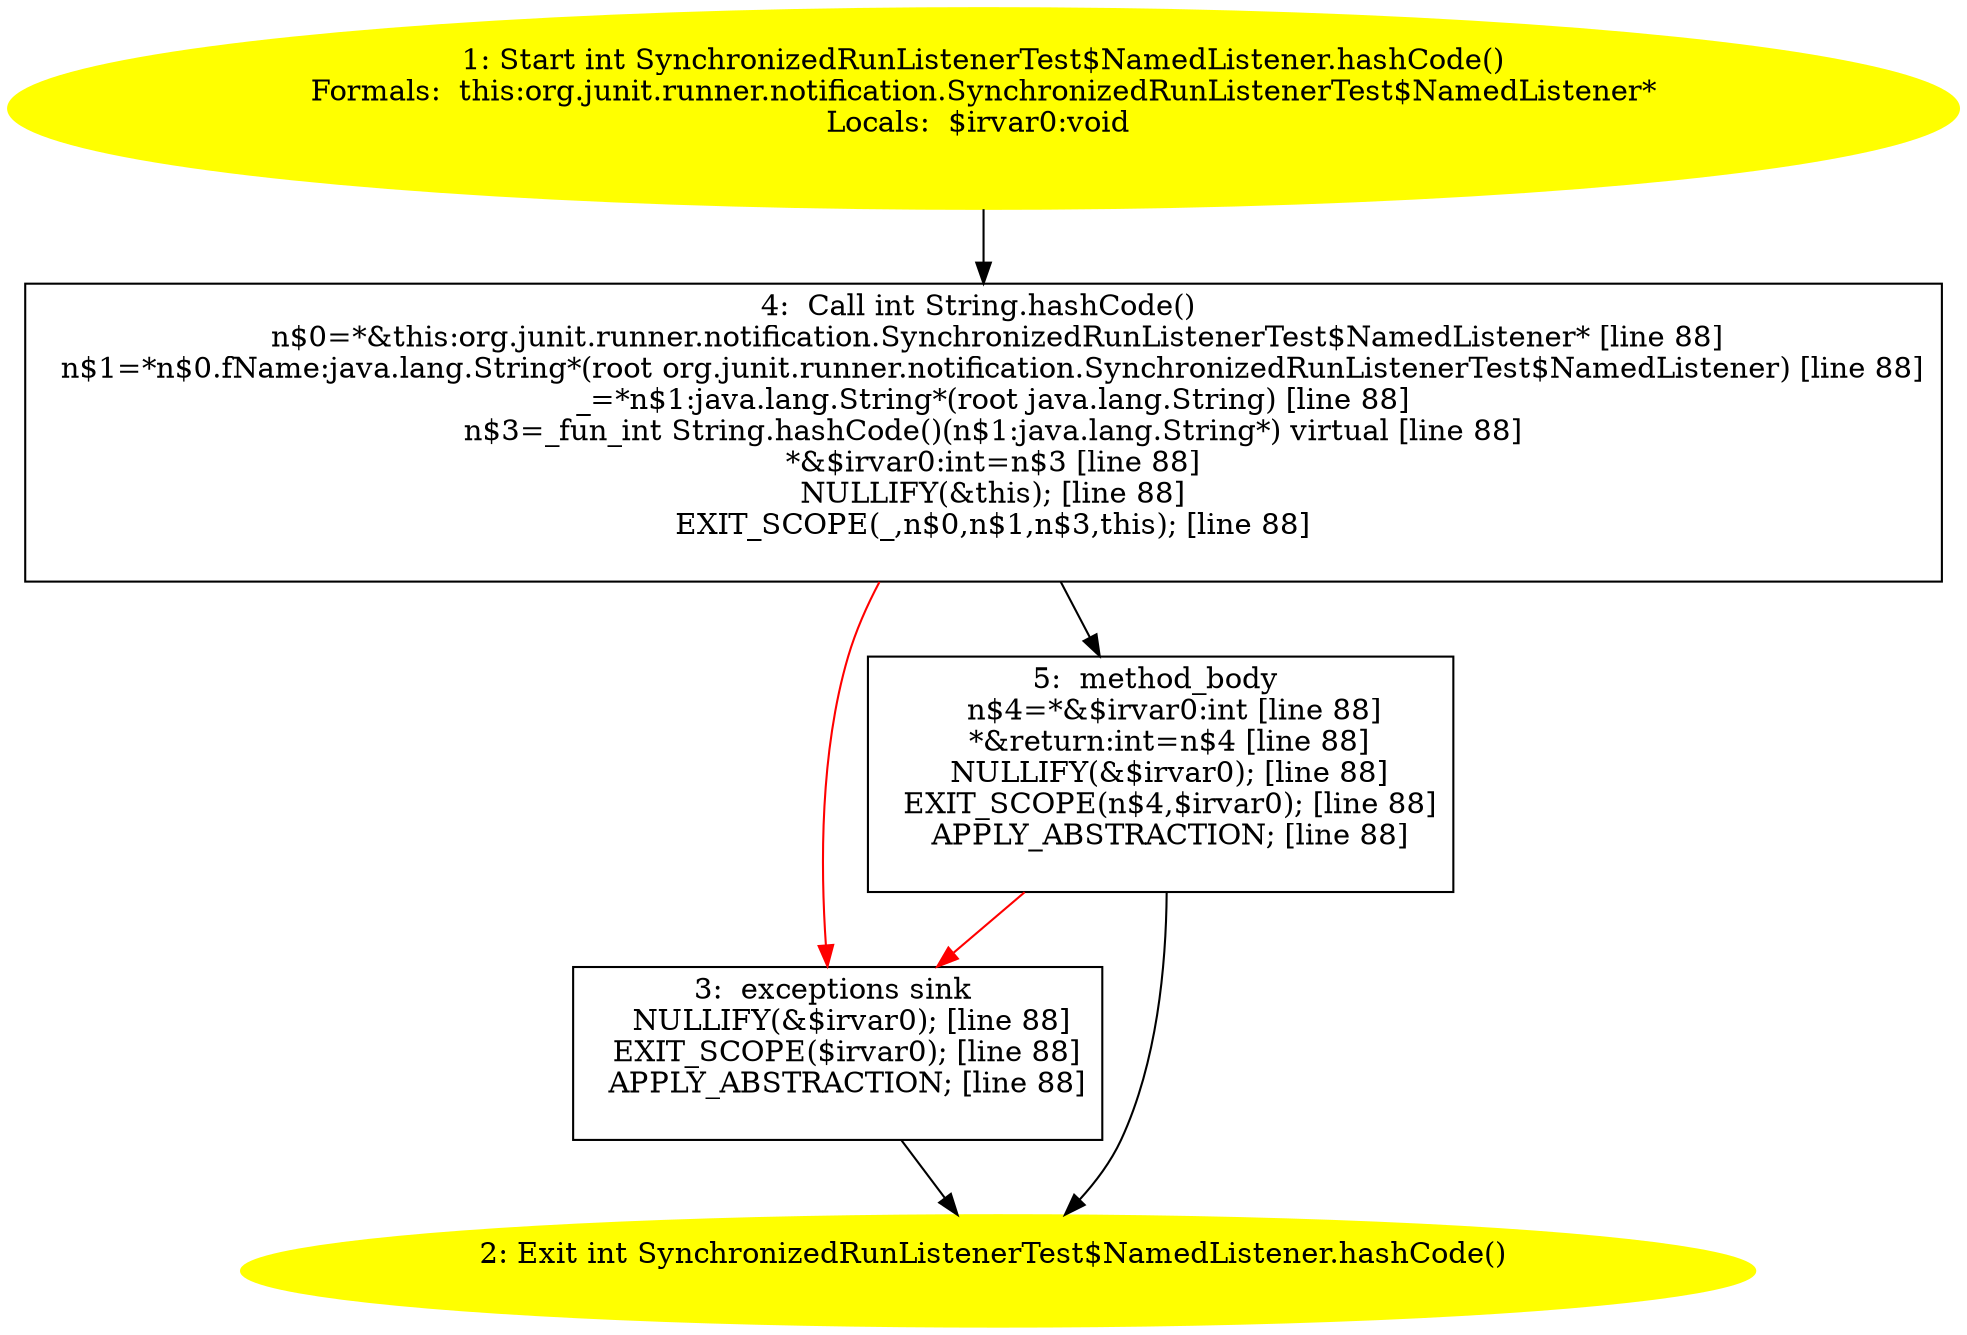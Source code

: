 /* @generated */
digraph cfg {
"org.junit.runner.notification.SynchronizedRunListenerTest$NamedListener.hashCode():int.4c3bbdd1e7fe0e9bc9f44305ad8caab3_1" [label="1: Start int SynchronizedRunListenerTest$NamedListener.hashCode()\nFormals:  this:org.junit.runner.notification.SynchronizedRunListenerTest$NamedListener*\nLocals:  $irvar0:void \n  " color=yellow style=filled]
	

	 "org.junit.runner.notification.SynchronizedRunListenerTest$NamedListener.hashCode():int.4c3bbdd1e7fe0e9bc9f44305ad8caab3_1" -> "org.junit.runner.notification.SynchronizedRunListenerTest$NamedListener.hashCode():int.4c3bbdd1e7fe0e9bc9f44305ad8caab3_4" ;
"org.junit.runner.notification.SynchronizedRunListenerTest$NamedListener.hashCode():int.4c3bbdd1e7fe0e9bc9f44305ad8caab3_2" [label="2: Exit int SynchronizedRunListenerTest$NamedListener.hashCode() \n  " color=yellow style=filled]
	

"org.junit.runner.notification.SynchronizedRunListenerTest$NamedListener.hashCode():int.4c3bbdd1e7fe0e9bc9f44305ad8caab3_3" [label="3:  exceptions sink \n   NULLIFY(&$irvar0); [line 88]\n  EXIT_SCOPE($irvar0); [line 88]\n  APPLY_ABSTRACTION; [line 88]\n " shape="box"]
	

	 "org.junit.runner.notification.SynchronizedRunListenerTest$NamedListener.hashCode():int.4c3bbdd1e7fe0e9bc9f44305ad8caab3_3" -> "org.junit.runner.notification.SynchronizedRunListenerTest$NamedListener.hashCode():int.4c3bbdd1e7fe0e9bc9f44305ad8caab3_2" ;
"org.junit.runner.notification.SynchronizedRunListenerTest$NamedListener.hashCode():int.4c3bbdd1e7fe0e9bc9f44305ad8caab3_4" [label="4:  Call int String.hashCode() \n   n$0=*&this:org.junit.runner.notification.SynchronizedRunListenerTest$NamedListener* [line 88]\n  n$1=*n$0.fName:java.lang.String*(root org.junit.runner.notification.SynchronizedRunListenerTest$NamedListener) [line 88]\n  _=*n$1:java.lang.String*(root java.lang.String) [line 88]\n  n$3=_fun_int String.hashCode()(n$1:java.lang.String*) virtual [line 88]\n  *&$irvar0:int=n$3 [line 88]\n  NULLIFY(&this); [line 88]\n  EXIT_SCOPE(_,n$0,n$1,n$3,this); [line 88]\n " shape="box"]
	

	 "org.junit.runner.notification.SynchronizedRunListenerTest$NamedListener.hashCode():int.4c3bbdd1e7fe0e9bc9f44305ad8caab3_4" -> "org.junit.runner.notification.SynchronizedRunListenerTest$NamedListener.hashCode():int.4c3bbdd1e7fe0e9bc9f44305ad8caab3_5" ;
	 "org.junit.runner.notification.SynchronizedRunListenerTest$NamedListener.hashCode():int.4c3bbdd1e7fe0e9bc9f44305ad8caab3_4" -> "org.junit.runner.notification.SynchronizedRunListenerTest$NamedListener.hashCode():int.4c3bbdd1e7fe0e9bc9f44305ad8caab3_3" [color="red" ];
"org.junit.runner.notification.SynchronizedRunListenerTest$NamedListener.hashCode():int.4c3bbdd1e7fe0e9bc9f44305ad8caab3_5" [label="5:  method_body \n   n$4=*&$irvar0:int [line 88]\n  *&return:int=n$4 [line 88]\n  NULLIFY(&$irvar0); [line 88]\n  EXIT_SCOPE(n$4,$irvar0); [line 88]\n  APPLY_ABSTRACTION; [line 88]\n " shape="box"]
	

	 "org.junit.runner.notification.SynchronizedRunListenerTest$NamedListener.hashCode():int.4c3bbdd1e7fe0e9bc9f44305ad8caab3_5" -> "org.junit.runner.notification.SynchronizedRunListenerTest$NamedListener.hashCode():int.4c3bbdd1e7fe0e9bc9f44305ad8caab3_2" ;
	 "org.junit.runner.notification.SynchronizedRunListenerTest$NamedListener.hashCode():int.4c3bbdd1e7fe0e9bc9f44305ad8caab3_5" -> "org.junit.runner.notification.SynchronizedRunListenerTest$NamedListener.hashCode():int.4c3bbdd1e7fe0e9bc9f44305ad8caab3_3" [color="red" ];
}
